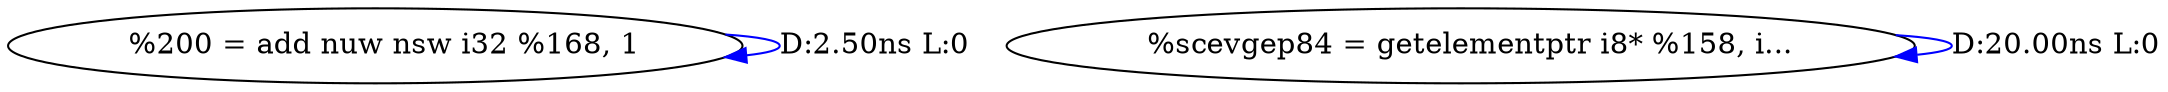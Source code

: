 digraph {
Node0x3073650[label="  %200 = add nuw nsw i32 %168, 1"];
Node0x3073650 -> Node0x3073650[label="D:2.50ns L:0",color=blue];
Node0x3073730[label="  %scevgep84 = getelementptr i8* %158, i..."];
Node0x3073730 -> Node0x3073730[label="D:20.00ns L:0",color=blue];
}
